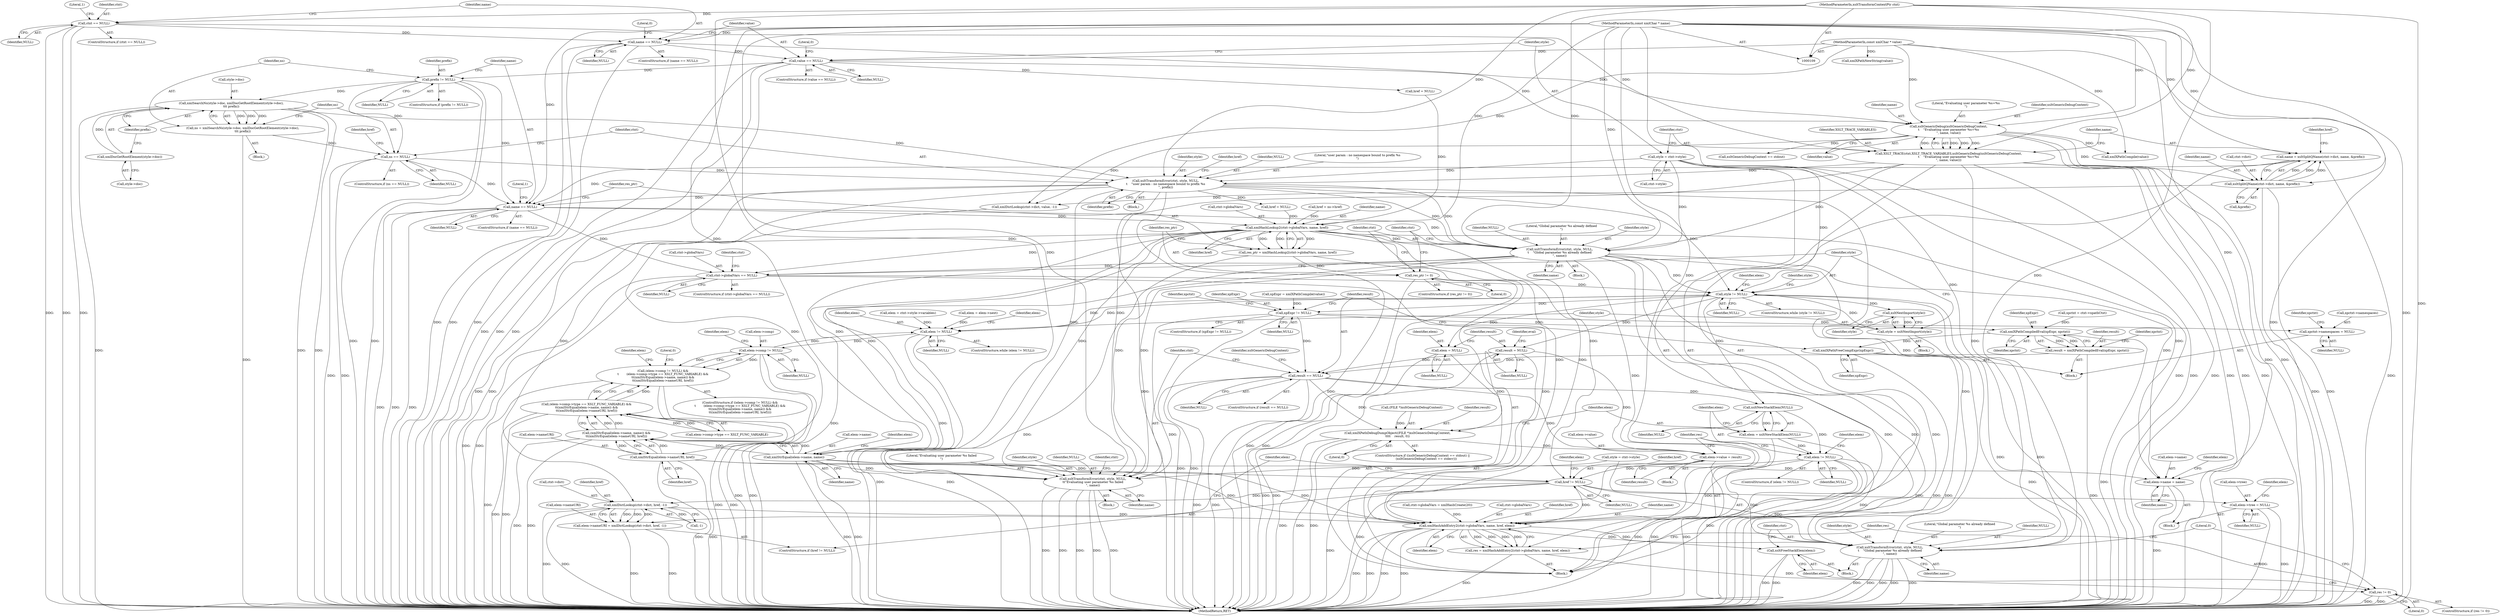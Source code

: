 digraph "0_Chrome_96dbafe288dbe2f0cc45fa3c39daf6d0c37acbab_45@pointer" {
"1000206" [label="(Call,name == NULL)"];
"1000155" [label="(Call,name = xsltSplitQName(ctxt->dict, name, &prefix))"];
"1000157" [label="(Call,xsltSplitQName(ctxt->dict, name, &prefix))"];
"1000150" [label="(Call,xsltGenericDebug(xsltGenericDebugContext,\n\t    \"Evaluating user parameter %s=%s\n\", name, value))"];
"1000131" [label="(Call,name == NULL)"];
"1000111" [label="(MethodParameterIn,const xmlChar * name)"];
"1000124" [label="(Call,ctxt == NULL)"];
"1000110" [label="(MethodParameterIn,xsltTransformContextPtr ctxt)"];
"1000137" [label="(Call,value == NULL)"];
"1000112" [label="(MethodParameterIn,const xmlChar * value)"];
"1000185" [label="(Call,ns == NULL)"];
"1000173" [label="(Call,ns = xmlSearchNs(style->doc, xmlDocGetRootElement(style->doc),\n\t\t\t prefix))"];
"1000175" [label="(Call,xmlSearchNs(style->doc, xmlDocGetRootElement(style->doc),\n\t\t\t prefix))"];
"1000179" [label="(Call,xmlDocGetRootElement(style->doc))"];
"1000168" [label="(Call,prefix != NULL)"];
"1000189" [label="(Call,xsltTransformError(ctxt, style, NULL,\n\t    \"user param : no namespace bound to prefix %s\n\", prefix))"];
"1000147" [label="(Call,XSLT_TRACE(ctxt,XSLT_TRACE_VARIABLES,xsltGenericDebug(xsltGenericDebugContext,\n\t    \"Evaluating user parameter %s=%s\n\", name, value)))"];
"1000142" [label="(Call,style = ctxt->style)"];
"1000214" [label="(Call,xmlHashLookup2(ctxt->globalVars, name, href))"];
"1000212" [label="(Call,res_ptr = xmlHashLookup2(ctxt->globalVars, name, href))"];
"1000221" [label="(Call,res_ptr != 0)"];
"1000225" [label="(Call,xsltTransformError(ctxt, style, NULL,\n\t    \"Global parameter %s already defined\n\", name))"];
"1000232" [label="(Call,ctxt->globalVars == NULL)"];
"1000244" [label="(Call,style != NULL)"];
"1000256" [label="(Call,elem != NULL)"];
"1000262" [label="(Call,elem->comp != NULL)"];
"1000261" [label="(Call,(elem->comp != NULL) &&\n\t        (elem->comp->type == XSLT_FUNC_VARIABLE) &&\n\t\t(xmlStrEqual(elem->name, name)) &&\n\t\t(xmlStrEqual(elem->nameURI, href)))"];
"1000296" [label="(Call,xsltNextImport(style))"];
"1000294" [label="(Call,style = xsltNextImport(style))"];
"1000303" [label="(Call,elem = NULL)"];
"1000306" [label="(Call,result = NULL)"];
"1000437" [label="(Call,result == NULL)"];
"1000441" [label="(Call,xsltTransformError(ctxt, style, NULL,\n\t\t\"Evaluating user parameter %s failed\n\", name))"];
"1000463" [label="(Call,xmlXPathDebugDumpObject((FILE *)xsltGenericDebugContext,\n\t\t\t\t    result, 0))"];
"1000532" [label="(Call,elem->value = result)"];
"1000471" [label="(Call,xsltNewStackElem(NULL))"];
"1000469" [label="(Call,elem = xsltNewStackElem(NULL))"];
"1000474" [label="(Call,elem != NULL)"];
"1000495" [label="(Call,href != NULL)"];
"1000502" [label="(Call,xmlDictLookup(ctxt->dict, href, -1))"];
"1000498" [label="(Call,elem->nameURI = xmlDictLookup(ctxt->dict, href, -1))"];
"1000539" [label="(Call,xmlHashAddEntry2(ctxt->globalVars, name, href, elem))"];
"1000537" [label="(Call,res = xmlHashAddEntry2(ctxt->globalVars, name, href, elem))"];
"1000547" [label="(Call,res != 0)"];
"1000551" [label="(Call,xsltFreeStackElem(elem))"];
"1000553" [label="(Call,xsltTransformError(ctxt, style, NULL,\n\t    \"Global parameter %s already defined\n\", name))"];
"1000509" [label="(Call,elem->tree = NULL)"];
"1000319" [label="(Call,xpExpr != NULL)"];
"1000389" [label="(Call,xpctxt->namespaces = NULL)"];
"1000401" [label="(Call,xmlXPathCompiledEval(xpExpr, xpctxt))"];
"1000399" [label="(Call,result = xmlXPathCompiledEval(xpExpr, xpctxt))"];
"1000434" [label="(Call,xmlXPathFreeCompExpr(xpExpr))"];
"1000276" [label="(Call,xmlStrEqual(elem->name, name))"];
"1000275" [label="(Call,(xmlStrEqual(elem->name, name)) &&\n\t\t(xmlStrEqual(elem->nameURI, href)))"];
"1000267" [label="(Call,(elem->comp->type == XSLT_FUNC_VARIABLE) &&\n\t\t(xmlStrEqual(elem->name, name)) &&\n\t\t(xmlStrEqual(elem->nameURI, href)))"];
"1000478" [label="(Call,elem->name = name)"];
"1000281" [label="(Call,xmlStrEqual(elem->nameURI, href))"];
"1000396" [label="(Identifier,xpctxt)"];
"1000281" [label="(Call,xmlStrEqual(elem->nameURI, href))"];
"1000175" [label="(Call,xmlSearchNs(style->doc, xmlDocGetRootElement(style->doc),\n\t\t\t prefix))"];
"1000244" [label="(Call,style != NULL)"];
"1000246" [label="(Identifier,NULL)"];
"1000195" [label="(Call,href = NULL)"];
"1000228" [label="(Identifier,NULL)"];
"1000180" [label="(Call,style->doc)"];
"1000249" [label="(Identifier,elem)"];
"1000296" [label="(Call,xsltNextImport(style))"];
"1000449" [label="(Identifier,ctxt)"];
"1000142" [label="(Call,style = ctxt->style)"];
"1000282" [label="(Call,elem->nameURI)"];
"1000468" [label="(Literal,0)"];
"1000314" [label="(Call,xpExpr = xmlXPathCompile(value))"];
"1000153" [label="(Identifier,name)"];
"1000330" [label="(Call,xpctxt = ctxt->xpathCtxt)"];
"1000549" [label="(Literal,0)"];
"1000123" [label="(ControlStructure,if (ctxt == NULL))"];
"1000155" [label="(Call,name = xsltSplitQName(ctxt->dict, name, &prefix))"];
"1000267" [label="(Call,(elem->comp->type == XSLT_FUNC_VARIABLE) &&\n\t\t(xmlStrEqual(elem->name, name)) &&\n\t\t(xmlStrEqual(elem->nameURI, href)))"];
"1000472" [label="(Identifier,NULL)"];
"1000266" [label="(Identifier,NULL)"];
"1000497" [label="(Identifier,NULL)"];
"1000258" [label="(Identifier,NULL)"];
"1000150" [label="(Call,xsltGenericDebug(xsltGenericDebugContext,\n\t    \"Evaluating user parameter %s=%s\n\", name, value))"];
"1000478" [label="(Call,elem->name = name)"];
"1000192" [label="(Identifier,NULL)"];
"1000257" [label="(Identifier,elem)"];
"1000239" [label="(Identifier,ctxt)"];
"1000111" [label="(MethodParameterIn,const xmlChar * name)"];
"1000169" [label="(Identifier,prefix)"];
"1000471" [label="(Call,xsltNewStackElem(NULL))"];
"1000331" [label="(Identifier,xpctxt)"];
"1000439" [label="(Identifier,NULL)"];
"1000112" [label="(MethodParameterIn,const xmlChar * value)"];
"1000458" [label="(Identifier,xsltGenericDebugContext)"];
"1000280" [label="(Identifier,name)"];
"1000513" [label="(Identifier,NULL)"];
"1000546" [label="(ControlStructure,if (res != 0))"];
"1000297" [label="(Identifier,style)"];
"1000276" [label="(Call,xmlStrEqual(elem->name, name))"];
"1000193" [label="(Literal,\"user param : no namespace bound to prefix %s\n\")"];
"1000189" [label="(Call,xsltTransformError(ctxt, style, NULL,\n\t    \"user param : no namespace bound to prefix %s\n\", prefix))"];
"1000560" [label="(Literal,0)"];
"1000212" [label="(Call,res_ptr = xmlHashLookup2(ctxt->globalVars, name, href))"];
"1000318" [label="(ControlStructure,if (xpExpr != NULL))"];
"1000236" [label="(Identifier,NULL)"];
"1000393" [label="(Identifier,NULL)"];
"1000544" [label="(Identifier,href)"];
"1000114" [label="(Block,)"];
"1000551" [label="(Call,xsltFreeStackElem(elem))"];
"1000543" [label="(Identifier,name)"];
"1000277" [label="(Call,elem->name)"];
"1000455" [label="(ControlStructure,if ((xsltGenericDebugContext == stdout) ||\n        (xsltGenericDebugContext == stderr)))"];
"1000477" [label="(Block,)"];
"1000213" [label="(Identifier,res_ptr)"];
"1000194" [label="(Identifier,prefix)"];
"1000502" [label="(Call,xmlDictLookup(ctxt->dict, href, -1))"];
"1000400" [label="(Identifier,result)"];
"1000226" [label="(Identifier,ctxt)"];
"1000320" [label="(Identifier,xpExpr)"];
"1000141" [label="(Literal,0)"];
"1000555" [label="(Identifier,style)"];
"1000162" [label="(Call,&prefix)"];
"1000445" [label="(Literal,\"Evaluating user parameter %s failed\n\")"];
"1000510" [label="(Call,elem->tree)"];
"1000183" [label="(Identifier,prefix)"];
"1000516" [label="(Identifier,elem)"];
"1000156" [label="(Identifier,name)"];
"1000261" [label="(Call,(elem->comp != NULL) &&\n\t        (elem->comp->type == XSLT_FUNC_VARIABLE) &&\n\t\t(xmlStrEqual(elem->name, name)) &&\n\t\t(xmlStrEqual(elem->nameURI, href)))"];
"1000135" [label="(Literal,0)"];
"1000129" [label="(Literal,1)"];
"1000176" [label="(Call,style->doc)"];
"1000538" [label="(Identifier,res)"];
"1000558" [label="(Identifier,name)"];
"1000500" [label="(Identifier,elem)"];
"1000233" [label="(Call,ctxt->globalVars)"];
"1000219" [label="(Identifier,href)"];
"1000147" [label="(Call,XSLT_TRACE(ctxt,XSLT_TRACE_VARIABLES,xsltGenericDebug(xsltGenericDebugContext,\n\t    \"Evaluating user parameter %s=%s\n\", name, value)))"];
"1000232" [label="(Call,ctxt->globalVars == NULL)"];
"1000469" [label="(Call,elem = xsltNewStackElem(NULL))"];
"1000275" [label="(Call,(xmlStrEqual(elem->name, name)) &&\n\t\t(xmlStrEqual(elem->nameURI, href)))"];
"1000185" [label="(Call,ns == NULL)"];
"1000222" [label="(Identifier,res_ptr)"];
"1000260" [label="(ControlStructure,if ((elem->comp != NULL) &&\n\t        (elem->comp->type == XSLT_FUNC_VARIABLE) &&\n\t\t(xmlStrEqual(elem->name, name)) &&\n\t\t(xmlStrEqual(elem->nameURI, href))))"];
"1000229" [label="(Literal,\"Global parameter %s already defined\n\")"];
"1000475" [label="(Identifier,elem)"];
"1000442" [label="(Identifier,ctxt)"];
"1000557" [label="(Literal,\"Global parameter %s already defined\n\")"];
"1000298" [label="(Call,style = ctxt->style)"];
"1000220" [label="(ControlStructure,if (res_ptr != 0))"];
"1000532" [label="(Call,elem->value = result)"];
"1000305" [label="(Identifier,NULL)"];
"1000470" [label="(Identifier,elem)"];
"1000152" [label="(Literal,\"Evaluating user parameter %s=%s\n\")"];
"1000473" [label="(ControlStructure,if (elem != NULL))"];
"1000207" [label="(Identifier,name)"];
"1000126" [label="(Identifier,NULL)"];
"1000303" [label="(Call,elem = NULL)"];
"1000263" [label="(Call,elem->comp)"];
"1000132" [label="(Identifier,name)"];
"1000158" [label="(Call,ctxt->dict)"];
"1000463" [label="(Call,xmlXPathDebugDumpObject((FILE *)xsltGenericDebugContext,\n\t\t\t\t    result, 0))"];
"1000214" [label="(Call,xmlHashLookup2(ctxt->globalVars, name, href))"];
"1000137" [label="(Call,value == NULL)"];
"1000285" [label="(Identifier,href)"];
"1000234" [label="(Identifier,ctxt)"];
"1000295" [label="(Identifier,style)"];
"1000191" [label="(Identifier,style)"];
"1000474" [label="(Call,elem != NULL)"];
"1000171" [label="(Block,)"];
"1000256" [label="(Call,elem != NULL)"];
"1000188" [label="(Block,)"];
"1000255" [label="(ControlStructure,while (elem != NULL))"];
"1000536" [label="(Identifier,result)"];
"1000143" [label="(Identifier,style)"];
"1000507" [label="(Call,-1)"];
"1000499" [label="(Call,elem->nameURI)"];
"1000503" [label="(Call,ctxt->dict)"];
"1000550" [label="(Block,)"];
"1000262" [label="(Call,elem->comp != NULL)"];
"1000438" [label="(Identifier,result)"];
"1000154" [label="(Identifier,value)"];
"1000457" [label="(Call,xsltGenericDebugContext == stdout)"];
"1000138" [label="(Identifier,value)"];
"1000237" [label="(Call,ctxt->globalVars = xmlHashCreate(20))"];
"1000554" [label="(Identifier,ctxt)"];
"1000283" [label="(Identifier,elem)"];
"1000268" [label="(Call,elem->comp->type == XSLT_FUNC_VARIABLE)"];
"1000553" [label="(Call,xsltTransformError(ctxt, style, NULL,\n\t    \"Global parameter %s already defined\n\", name))"];
"1000110" [label="(MethodParameterIn,xsltTransformContextPtr ctxt)"];
"1000443" [label="(Identifier,style)"];
"1000537" [label="(Call,res = xmlHashAddEntry2(ctxt->globalVars, name, href, elem))"];
"1000539" [label="(Call,xmlHashAddEntry2(ctxt->globalVars, name, href, elem))"];
"1000545" [label="(Identifier,elem)"];
"1000173" [label="(Call,ns = xmlSearchNs(style->doc, xmlDocGetRootElement(style->doc),\n\t\t\t prefix))"];
"1000170" [label="(Identifier,NULL)"];
"1000552" [label="(Identifier,elem)"];
"1000223" [label="(Literal,0)"];
"1000308" [label="(Identifier,NULL)"];
"1000151" [label="(Identifier,xsltGenericDebugContext)"];
"1000464" [label="(Call,(FILE *)xsltGenericDebugContext)"];
"1000206" [label="(Call,name == NULL)"];
"1000164" [label="(Call,href = NULL)"];
"1000311" [label="(Identifier,eval)"];
"1000496" [label="(Identifier,href)"];
"1000165" [label="(Identifier,href)"];
"1000511" [label="(Identifier,elem)"];
"1000495" [label="(Call,href != NULL)"];
"1000494" [label="(ControlStructure,if (href != NULL))"];
"1000498" [label="(Call,elem->nameURI = xmlDictLookup(ctxt->dict, href, -1))"];
"1000211" [label="(Literal,1)"];
"1000149" [label="(Identifier,XSLT_TRACE_VARIABLES)"];
"1000187" [label="(Identifier,NULL)"];
"1000547" [label="(Call,res != 0)"];
"1000479" [label="(Call,elem->name)"];
"1000196" [label="(Identifier,href)"];
"1000225" [label="(Call,xsltTransformError(ctxt, style, NULL,\n\t    \"Global parameter %s already defined\n\", name))"];
"1000304" [label="(Identifier,elem)"];
"1000231" [label="(ControlStructure,if (ctxt->globalVars == NULL))"];
"1000437" [label="(Call,result == NULL)"];
"1000167" [label="(ControlStructure,if (prefix != NULL))"];
"1000248" [label="(Call,elem = ctxt->style->variables)"];
"1000509" [label="(Call,elem->tree = NULL)"];
"1000307" [label="(Identifier,result)"];
"1000148" [label="(Identifier,ctxt)"];
"1000390" [label="(Call,xpctxt->namespaces)"];
"1000289" [label="(Call,elem = elem->next)"];
"1000487" [label="(Call,xmlDictLookup(ctxt->dict, value, -1))"];
"1000548" [label="(Identifier,res)"];
"1000403" [label="(Identifier,xpctxt)"];
"1000506" [label="(Identifier,href)"];
"1000243" [label="(ControlStructure,while (style != NULL))"];
"1000476" [label="(Identifier,NULL)"];
"1000299" [label="(Identifier,style)"];
"1000190" [label="(Identifier,ctxt)"];
"1000533" [label="(Call,elem->value)"];
"1000124" [label="(Call,ctxt == NULL)"];
"1000399" [label="(Call,result = xmlXPathCompiledEval(xpExpr, xpctxt))"];
"1000446" [label="(Identifier,name)"];
"1000480" [label="(Identifier,elem)"];
"1000144" [label="(Call,ctxt->style)"];
"1000531" [label="(Block,)"];
"1000556" [label="(Identifier,NULL)"];
"1000157" [label="(Call,xsltSplitQName(ctxt->dict, name, &prefix))"];
"1000321" [label="(Identifier,NULL)"];
"1000294" [label="(Call,style = xsltNextImport(style))"];
"1000200" [label="(Call,href = ns->href)"];
"1000168" [label="(Call,prefix != NULL)"];
"1000316" [label="(Call,xmlXPathCompile(value))"];
"1000528" [label="(Call,xmlXPathNewString(value))"];
"1000227" [label="(Identifier,style)"];
"1000436" [label="(ControlStructure,if (result == NULL))"];
"1000186" [label="(Identifier,ns)"];
"1000136" [label="(ControlStructure,if (value == NULL))"];
"1000319" [label="(Call,xpExpr != NULL)"];
"1000161" [label="(Identifier,name)"];
"1000440" [label="(Block,)"];
"1000467" [label="(Identifier,result)"];
"1000174" [label="(Identifier,ns)"];
"1000406" [label="(Identifier,xpctxt)"];
"1000131" [label="(Call,name == NULL)"];
"1000290" [label="(Identifier,elem)"];
"1000133" [label="(Identifier,NULL)"];
"1000221" [label="(Call,res_ptr != 0)"];
"1000230" [label="(Identifier,name)"];
"1000401" [label="(Call,xmlXPathCompiledEval(xpExpr, xpctxt))"];
"1000485" [label="(Identifier,elem)"];
"1000184" [label="(ControlStructure,if (ns == NULL))"];
"1000271" [label="(Identifier,elem)"];
"1000201" [label="(Identifier,href)"];
"1000125" [label="(Identifier,ctxt)"];
"1000561" [label="(MethodReturn,RET)"];
"1000306" [label="(Call,result = NULL)"];
"1000139" [label="(Identifier,NULL)"];
"1000540" [label="(Call,ctxt->globalVars)"];
"1000247" [label="(Block,)"];
"1000224" [label="(Block,)"];
"1000288" [label="(Literal,0)"];
"1000322" [label="(Block,)"];
"1000264" [label="(Identifier,elem)"];
"1000444" [label="(Identifier,NULL)"];
"1000482" [label="(Identifier,name)"];
"1000130" [label="(ControlStructure,if (name == NULL))"];
"1000389" [label="(Call,xpctxt->namespaces = NULL)"];
"1000245" [label="(Identifier,style)"];
"1000434" [label="(Call,xmlXPathFreeCompExpr(xpExpr))"];
"1000208" [label="(Identifier,NULL)"];
"1000218" [label="(Identifier,name)"];
"1000402" [label="(Identifier,xpExpr)"];
"1000435" [label="(Identifier,xpExpr)"];
"1000179" [label="(Call,xmlDocGetRootElement(style->doc))"];
"1000205" [label="(ControlStructure,if (name == NULL))"];
"1000441" [label="(Call,xsltTransformError(ctxt, style, NULL,\n\t\t\"Evaluating user parameter %s failed\n\", name))"];
"1000215" [label="(Call,ctxt->globalVars)"];
"1000206" -> "1000205"  [label="AST: "];
"1000206" -> "1000208"  [label="CFG: "];
"1000207" -> "1000206"  [label="AST: "];
"1000208" -> "1000206"  [label="AST: "];
"1000211" -> "1000206"  [label="CFG: "];
"1000213" -> "1000206"  [label="CFG: "];
"1000206" -> "1000561"  [label="DDG: "];
"1000206" -> "1000561"  [label="DDG: "];
"1000206" -> "1000561"  [label="DDG: "];
"1000155" -> "1000206"  [label="DDG: "];
"1000111" -> "1000206"  [label="DDG: "];
"1000185" -> "1000206"  [label="DDG: "];
"1000168" -> "1000206"  [label="DDG: "];
"1000189" -> "1000206"  [label="DDG: "];
"1000206" -> "1000214"  [label="DDG: "];
"1000206" -> "1000225"  [label="DDG: "];
"1000206" -> "1000232"  [label="DDG: "];
"1000155" -> "1000114"  [label="AST: "];
"1000155" -> "1000157"  [label="CFG: "];
"1000156" -> "1000155"  [label="AST: "];
"1000157" -> "1000155"  [label="AST: "];
"1000165" -> "1000155"  [label="CFG: "];
"1000155" -> "1000561"  [label="DDG: "];
"1000157" -> "1000155"  [label="DDG: "];
"1000157" -> "1000155"  [label="DDG: "];
"1000157" -> "1000155"  [label="DDG: "];
"1000111" -> "1000155"  [label="DDG: "];
"1000157" -> "1000162"  [label="CFG: "];
"1000158" -> "1000157"  [label="AST: "];
"1000161" -> "1000157"  [label="AST: "];
"1000162" -> "1000157"  [label="AST: "];
"1000157" -> "1000561"  [label="DDG: "];
"1000157" -> "1000561"  [label="DDG: "];
"1000150" -> "1000157"  [label="DDG: "];
"1000111" -> "1000157"  [label="DDG: "];
"1000157" -> "1000487"  [label="DDG: "];
"1000150" -> "1000147"  [label="AST: "];
"1000150" -> "1000154"  [label="CFG: "];
"1000151" -> "1000150"  [label="AST: "];
"1000152" -> "1000150"  [label="AST: "];
"1000153" -> "1000150"  [label="AST: "];
"1000154" -> "1000150"  [label="AST: "];
"1000147" -> "1000150"  [label="CFG: "];
"1000150" -> "1000561"  [label="DDG: "];
"1000150" -> "1000561"  [label="DDG: "];
"1000150" -> "1000147"  [label="DDG: "];
"1000150" -> "1000147"  [label="DDG: "];
"1000150" -> "1000147"  [label="DDG: "];
"1000150" -> "1000147"  [label="DDG: "];
"1000131" -> "1000150"  [label="DDG: "];
"1000111" -> "1000150"  [label="DDG: "];
"1000137" -> "1000150"  [label="DDG: "];
"1000112" -> "1000150"  [label="DDG: "];
"1000150" -> "1000316"  [label="DDG: "];
"1000150" -> "1000457"  [label="DDG: "];
"1000150" -> "1000487"  [label="DDG: "];
"1000131" -> "1000130"  [label="AST: "];
"1000131" -> "1000133"  [label="CFG: "];
"1000132" -> "1000131"  [label="AST: "];
"1000133" -> "1000131"  [label="AST: "];
"1000135" -> "1000131"  [label="CFG: "];
"1000138" -> "1000131"  [label="CFG: "];
"1000131" -> "1000561"  [label="DDG: "];
"1000131" -> "1000561"  [label="DDG: "];
"1000131" -> "1000561"  [label="DDG: "];
"1000111" -> "1000131"  [label="DDG: "];
"1000124" -> "1000131"  [label="DDG: "];
"1000131" -> "1000137"  [label="DDG: "];
"1000111" -> "1000109"  [label="AST: "];
"1000111" -> "1000561"  [label="DDG: "];
"1000111" -> "1000214"  [label="DDG: "];
"1000111" -> "1000225"  [label="DDG: "];
"1000111" -> "1000276"  [label="DDG: "];
"1000111" -> "1000441"  [label="DDG: "];
"1000111" -> "1000478"  [label="DDG: "];
"1000111" -> "1000539"  [label="DDG: "];
"1000111" -> "1000553"  [label="DDG: "];
"1000124" -> "1000123"  [label="AST: "];
"1000124" -> "1000126"  [label="CFG: "];
"1000125" -> "1000124"  [label="AST: "];
"1000126" -> "1000124"  [label="AST: "];
"1000129" -> "1000124"  [label="CFG: "];
"1000132" -> "1000124"  [label="CFG: "];
"1000124" -> "1000561"  [label="DDG: "];
"1000124" -> "1000561"  [label="DDG: "];
"1000124" -> "1000561"  [label="DDG: "];
"1000110" -> "1000124"  [label="DDG: "];
"1000124" -> "1000147"  [label="DDG: "];
"1000110" -> "1000109"  [label="AST: "];
"1000110" -> "1000561"  [label="DDG: "];
"1000110" -> "1000147"  [label="DDG: "];
"1000110" -> "1000189"  [label="DDG: "];
"1000110" -> "1000225"  [label="DDG: "];
"1000110" -> "1000441"  [label="DDG: "];
"1000110" -> "1000553"  [label="DDG: "];
"1000137" -> "1000136"  [label="AST: "];
"1000137" -> "1000139"  [label="CFG: "];
"1000138" -> "1000137"  [label="AST: "];
"1000139" -> "1000137"  [label="AST: "];
"1000141" -> "1000137"  [label="CFG: "];
"1000143" -> "1000137"  [label="CFG: "];
"1000137" -> "1000561"  [label="DDG: "];
"1000137" -> "1000561"  [label="DDG: "];
"1000137" -> "1000561"  [label="DDG: "];
"1000112" -> "1000137"  [label="DDG: "];
"1000137" -> "1000164"  [label="DDG: "];
"1000137" -> "1000168"  [label="DDG: "];
"1000112" -> "1000109"  [label="AST: "];
"1000112" -> "1000561"  [label="DDG: "];
"1000112" -> "1000316"  [label="DDG: "];
"1000112" -> "1000487"  [label="DDG: "];
"1000112" -> "1000528"  [label="DDG: "];
"1000185" -> "1000184"  [label="AST: "];
"1000185" -> "1000187"  [label="CFG: "];
"1000186" -> "1000185"  [label="AST: "];
"1000187" -> "1000185"  [label="AST: "];
"1000190" -> "1000185"  [label="CFG: "];
"1000201" -> "1000185"  [label="CFG: "];
"1000185" -> "1000561"  [label="DDG: "];
"1000185" -> "1000561"  [label="DDG: "];
"1000173" -> "1000185"  [label="DDG: "];
"1000168" -> "1000185"  [label="DDG: "];
"1000185" -> "1000189"  [label="DDG: "];
"1000173" -> "1000171"  [label="AST: "];
"1000173" -> "1000175"  [label="CFG: "];
"1000174" -> "1000173"  [label="AST: "];
"1000175" -> "1000173"  [label="AST: "];
"1000186" -> "1000173"  [label="CFG: "];
"1000173" -> "1000561"  [label="DDG: "];
"1000175" -> "1000173"  [label="DDG: "];
"1000175" -> "1000173"  [label="DDG: "];
"1000175" -> "1000173"  [label="DDG: "];
"1000175" -> "1000183"  [label="CFG: "];
"1000176" -> "1000175"  [label="AST: "];
"1000179" -> "1000175"  [label="AST: "];
"1000183" -> "1000175"  [label="AST: "];
"1000175" -> "1000561"  [label="DDG: "];
"1000175" -> "1000561"  [label="DDG: "];
"1000175" -> "1000561"  [label="DDG: "];
"1000179" -> "1000175"  [label="DDG: "];
"1000168" -> "1000175"  [label="DDG: "];
"1000175" -> "1000189"  [label="DDG: "];
"1000179" -> "1000180"  [label="CFG: "];
"1000180" -> "1000179"  [label="AST: "];
"1000183" -> "1000179"  [label="CFG: "];
"1000168" -> "1000167"  [label="AST: "];
"1000168" -> "1000170"  [label="CFG: "];
"1000169" -> "1000168"  [label="AST: "];
"1000170" -> "1000168"  [label="AST: "];
"1000174" -> "1000168"  [label="CFG: "];
"1000207" -> "1000168"  [label="CFG: "];
"1000168" -> "1000561"  [label="DDG: "];
"1000168" -> "1000561"  [label="DDG: "];
"1000189" -> "1000188"  [label="AST: "];
"1000189" -> "1000194"  [label="CFG: "];
"1000190" -> "1000189"  [label="AST: "];
"1000191" -> "1000189"  [label="AST: "];
"1000192" -> "1000189"  [label="AST: "];
"1000193" -> "1000189"  [label="AST: "];
"1000194" -> "1000189"  [label="AST: "];
"1000196" -> "1000189"  [label="CFG: "];
"1000189" -> "1000561"  [label="DDG: "];
"1000189" -> "1000561"  [label="DDG: "];
"1000189" -> "1000561"  [label="DDG: "];
"1000189" -> "1000561"  [label="DDG: "];
"1000147" -> "1000189"  [label="DDG: "];
"1000142" -> "1000189"  [label="DDG: "];
"1000189" -> "1000195"  [label="DDG: "];
"1000189" -> "1000225"  [label="DDG: "];
"1000189" -> "1000225"  [label="DDG: "];
"1000189" -> "1000244"  [label="DDG: "];
"1000189" -> "1000441"  [label="DDG: "];
"1000189" -> "1000553"  [label="DDG: "];
"1000147" -> "1000114"  [label="AST: "];
"1000148" -> "1000147"  [label="AST: "];
"1000149" -> "1000147"  [label="AST: "];
"1000156" -> "1000147"  [label="CFG: "];
"1000147" -> "1000561"  [label="DDG: "];
"1000147" -> "1000561"  [label="DDG: "];
"1000147" -> "1000561"  [label="DDG: "];
"1000147" -> "1000561"  [label="DDG: "];
"1000147" -> "1000225"  [label="DDG: "];
"1000147" -> "1000441"  [label="DDG: "];
"1000147" -> "1000553"  [label="DDG: "];
"1000142" -> "1000114"  [label="AST: "];
"1000142" -> "1000144"  [label="CFG: "];
"1000143" -> "1000142"  [label="AST: "];
"1000144" -> "1000142"  [label="AST: "];
"1000148" -> "1000142"  [label="CFG: "];
"1000142" -> "1000561"  [label="DDG: "];
"1000142" -> "1000561"  [label="DDG: "];
"1000142" -> "1000225"  [label="DDG: "];
"1000142" -> "1000244"  [label="DDG: "];
"1000214" -> "1000212"  [label="AST: "];
"1000214" -> "1000219"  [label="CFG: "];
"1000215" -> "1000214"  [label="AST: "];
"1000218" -> "1000214"  [label="AST: "];
"1000219" -> "1000214"  [label="AST: "];
"1000212" -> "1000214"  [label="CFG: "];
"1000214" -> "1000561"  [label="DDG: "];
"1000214" -> "1000561"  [label="DDG: "];
"1000214" -> "1000212"  [label="DDG: "];
"1000214" -> "1000212"  [label="DDG: "];
"1000214" -> "1000212"  [label="DDG: "];
"1000200" -> "1000214"  [label="DDG: "];
"1000195" -> "1000214"  [label="DDG: "];
"1000164" -> "1000214"  [label="DDG: "];
"1000214" -> "1000225"  [label="DDG: "];
"1000214" -> "1000232"  [label="DDG: "];
"1000214" -> "1000276"  [label="DDG: "];
"1000214" -> "1000281"  [label="DDG: "];
"1000214" -> "1000441"  [label="DDG: "];
"1000214" -> "1000478"  [label="DDG: "];
"1000214" -> "1000495"  [label="DDG: "];
"1000214" -> "1000539"  [label="DDG: "];
"1000214" -> "1000539"  [label="DDG: "];
"1000212" -> "1000114"  [label="AST: "];
"1000213" -> "1000212"  [label="AST: "];
"1000222" -> "1000212"  [label="CFG: "];
"1000212" -> "1000561"  [label="DDG: "];
"1000212" -> "1000221"  [label="DDG: "];
"1000221" -> "1000220"  [label="AST: "];
"1000221" -> "1000223"  [label="CFG: "];
"1000222" -> "1000221"  [label="AST: "];
"1000223" -> "1000221"  [label="AST: "];
"1000226" -> "1000221"  [label="CFG: "];
"1000234" -> "1000221"  [label="CFG: "];
"1000221" -> "1000561"  [label="DDG: "];
"1000221" -> "1000561"  [label="DDG: "];
"1000225" -> "1000224"  [label="AST: "];
"1000225" -> "1000230"  [label="CFG: "];
"1000226" -> "1000225"  [label="AST: "];
"1000227" -> "1000225"  [label="AST: "];
"1000228" -> "1000225"  [label="AST: "];
"1000229" -> "1000225"  [label="AST: "];
"1000230" -> "1000225"  [label="AST: "];
"1000234" -> "1000225"  [label="CFG: "];
"1000225" -> "1000561"  [label="DDG: "];
"1000225" -> "1000561"  [label="DDG: "];
"1000225" -> "1000561"  [label="DDG: "];
"1000225" -> "1000232"  [label="DDG: "];
"1000225" -> "1000244"  [label="DDG: "];
"1000225" -> "1000276"  [label="DDG: "];
"1000225" -> "1000441"  [label="DDG: "];
"1000225" -> "1000441"  [label="DDG: "];
"1000225" -> "1000478"  [label="DDG: "];
"1000225" -> "1000539"  [label="DDG: "];
"1000225" -> "1000553"  [label="DDG: "];
"1000232" -> "1000231"  [label="AST: "];
"1000232" -> "1000236"  [label="CFG: "];
"1000233" -> "1000232"  [label="AST: "];
"1000236" -> "1000232"  [label="AST: "];
"1000239" -> "1000232"  [label="CFG: "];
"1000245" -> "1000232"  [label="CFG: "];
"1000232" -> "1000561"  [label="DDG: "];
"1000232" -> "1000561"  [label="DDG: "];
"1000232" -> "1000244"  [label="DDG: "];
"1000232" -> "1000539"  [label="DDG: "];
"1000244" -> "1000243"  [label="AST: "];
"1000244" -> "1000246"  [label="CFG: "];
"1000245" -> "1000244"  [label="AST: "];
"1000246" -> "1000244"  [label="AST: "];
"1000249" -> "1000244"  [label="CFG: "];
"1000299" -> "1000244"  [label="CFG: "];
"1000244" -> "1000561"  [label="DDG: "];
"1000244" -> "1000561"  [label="DDG: "];
"1000294" -> "1000244"  [label="DDG: "];
"1000256" -> "1000244"  [label="DDG: "];
"1000244" -> "1000256"  [label="DDG: "];
"1000244" -> "1000296"  [label="DDG: "];
"1000244" -> "1000303"  [label="DDG: "];
"1000244" -> "1000306"  [label="DDG: "];
"1000244" -> "1000319"  [label="DDG: "];
"1000244" -> "1000471"  [label="DDG: "];
"1000256" -> "1000255"  [label="AST: "];
"1000256" -> "1000258"  [label="CFG: "];
"1000257" -> "1000256"  [label="AST: "];
"1000258" -> "1000256"  [label="AST: "];
"1000264" -> "1000256"  [label="CFG: "];
"1000295" -> "1000256"  [label="CFG: "];
"1000256" -> "1000561"  [label="DDG: "];
"1000256" -> "1000561"  [label="DDG: "];
"1000289" -> "1000256"  [label="DDG: "];
"1000248" -> "1000256"  [label="DDG: "];
"1000262" -> "1000256"  [label="DDG: "];
"1000256" -> "1000262"  [label="DDG: "];
"1000262" -> "1000261"  [label="AST: "];
"1000262" -> "1000266"  [label="CFG: "];
"1000263" -> "1000262"  [label="AST: "];
"1000266" -> "1000262"  [label="AST: "];
"1000271" -> "1000262"  [label="CFG: "];
"1000261" -> "1000262"  [label="CFG: "];
"1000262" -> "1000561"  [label="DDG: "];
"1000262" -> "1000561"  [label="DDG: "];
"1000262" -> "1000261"  [label="DDG: "];
"1000262" -> "1000261"  [label="DDG: "];
"1000261" -> "1000260"  [label="AST: "];
"1000261" -> "1000267"  [label="CFG: "];
"1000267" -> "1000261"  [label="AST: "];
"1000288" -> "1000261"  [label="CFG: "];
"1000290" -> "1000261"  [label="CFG: "];
"1000261" -> "1000561"  [label="DDG: "];
"1000261" -> "1000561"  [label="DDG: "];
"1000261" -> "1000561"  [label="DDG: "];
"1000267" -> "1000261"  [label="DDG: "];
"1000267" -> "1000261"  [label="DDG: "];
"1000296" -> "1000294"  [label="AST: "];
"1000296" -> "1000297"  [label="CFG: "];
"1000297" -> "1000296"  [label="AST: "];
"1000294" -> "1000296"  [label="CFG: "];
"1000296" -> "1000294"  [label="DDG: "];
"1000294" -> "1000247"  [label="AST: "];
"1000295" -> "1000294"  [label="AST: "];
"1000245" -> "1000294"  [label="CFG: "];
"1000294" -> "1000561"  [label="DDG: "];
"1000303" -> "1000114"  [label="AST: "];
"1000303" -> "1000305"  [label="CFG: "];
"1000304" -> "1000303"  [label="AST: "];
"1000305" -> "1000303"  [label="AST: "];
"1000307" -> "1000303"  [label="CFG: "];
"1000303" -> "1000561"  [label="DDG: "];
"1000306" -> "1000114"  [label="AST: "];
"1000306" -> "1000308"  [label="CFG: "];
"1000307" -> "1000306"  [label="AST: "];
"1000308" -> "1000306"  [label="AST: "];
"1000311" -> "1000306"  [label="CFG: "];
"1000306" -> "1000561"  [label="DDG: "];
"1000306" -> "1000437"  [label="DDG: "];
"1000306" -> "1000463"  [label="DDG: "];
"1000306" -> "1000532"  [label="DDG: "];
"1000437" -> "1000436"  [label="AST: "];
"1000437" -> "1000439"  [label="CFG: "];
"1000438" -> "1000437"  [label="AST: "];
"1000439" -> "1000437"  [label="AST: "];
"1000442" -> "1000437"  [label="CFG: "];
"1000458" -> "1000437"  [label="CFG: "];
"1000437" -> "1000561"  [label="DDG: "];
"1000437" -> "1000561"  [label="DDG: "];
"1000399" -> "1000437"  [label="DDG: "];
"1000319" -> "1000437"  [label="DDG: "];
"1000437" -> "1000441"  [label="DDG: "];
"1000437" -> "1000463"  [label="DDG: "];
"1000437" -> "1000471"  [label="DDG: "];
"1000437" -> "1000532"  [label="DDG: "];
"1000441" -> "1000440"  [label="AST: "];
"1000441" -> "1000446"  [label="CFG: "];
"1000442" -> "1000441"  [label="AST: "];
"1000443" -> "1000441"  [label="AST: "];
"1000444" -> "1000441"  [label="AST: "];
"1000445" -> "1000441"  [label="AST: "];
"1000446" -> "1000441"  [label="AST: "];
"1000449" -> "1000441"  [label="CFG: "];
"1000441" -> "1000561"  [label="DDG: "];
"1000441" -> "1000561"  [label="DDG: "];
"1000441" -> "1000561"  [label="DDG: "];
"1000441" -> "1000561"  [label="DDG: "];
"1000441" -> "1000561"  [label="DDG: "];
"1000298" -> "1000441"  [label="DDG: "];
"1000276" -> "1000441"  [label="DDG: "];
"1000463" -> "1000455"  [label="AST: "];
"1000463" -> "1000468"  [label="CFG: "];
"1000464" -> "1000463"  [label="AST: "];
"1000467" -> "1000463"  [label="AST: "];
"1000468" -> "1000463"  [label="AST: "];
"1000470" -> "1000463"  [label="CFG: "];
"1000463" -> "1000561"  [label="DDG: "];
"1000463" -> "1000561"  [label="DDG: "];
"1000463" -> "1000561"  [label="DDG: "];
"1000464" -> "1000463"  [label="DDG: "];
"1000463" -> "1000532"  [label="DDG: "];
"1000532" -> "1000531"  [label="AST: "];
"1000532" -> "1000536"  [label="CFG: "];
"1000533" -> "1000532"  [label="AST: "];
"1000536" -> "1000532"  [label="AST: "];
"1000538" -> "1000532"  [label="CFG: "];
"1000532" -> "1000561"  [label="DDG: "];
"1000532" -> "1000561"  [label="DDG: "];
"1000471" -> "1000469"  [label="AST: "];
"1000471" -> "1000472"  [label="CFG: "];
"1000472" -> "1000471"  [label="AST: "];
"1000469" -> "1000471"  [label="CFG: "];
"1000471" -> "1000469"  [label="DDG: "];
"1000471" -> "1000474"  [label="DDG: "];
"1000469" -> "1000114"  [label="AST: "];
"1000470" -> "1000469"  [label="AST: "];
"1000475" -> "1000469"  [label="CFG: "];
"1000469" -> "1000561"  [label="DDG: "];
"1000469" -> "1000474"  [label="DDG: "];
"1000474" -> "1000473"  [label="AST: "];
"1000474" -> "1000476"  [label="CFG: "];
"1000475" -> "1000474"  [label="AST: "];
"1000476" -> "1000474"  [label="AST: "];
"1000480" -> "1000474"  [label="CFG: "];
"1000538" -> "1000474"  [label="CFG: "];
"1000474" -> "1000561"  [label="DDG: "];
"1000474" -> "1000561"  [label="DDG: "];
"1000474" -> "1000495"  [label="DDG: "];
"1000474" -> "1000539"  [label="DDG: "];
"1000474" -> "1000553"  [label="DDG: "];
"1000495" -> "1000494"  [label="AST: "];
"1000495" -> "1000497"  [label="CFG: "];
"1000496" -> "1000495"  [label="AST: "];
"1000497" -> "1000495"  [label="AST: "];
"1000500" -> "1000495"  [label="CFG: "];
"1000511" -> "1000495"  [label="CFG: "];
"1000495" -> "1000561"  [label="DDG: "];
"1000281" -> "1000495"  [label="DDG: "];
"1000495" -> "1000502"  [label="DDG: "];
"1000495" -> "1000509"  [label="DDG: "];
"1000495" -> "1000539"  [label="DDG: "];
"1000495" -> "1000553"  [label="DDG: "];
"1000502" -> "1000498"  [label="AST: "];
"1000502" -> "1000507"  [label="CFG: "];
"1000503" -> "1000502"  [label="AST: "];
"1000506" -> "1000502"  [label="AST: "];
"1000507" -> "1000502"  [label="AST: "];
"1000498" -> "1000502"  [label="CFG: "];
"1000502" -> "1000561"  [label="DDG: "];
"1000502" -> "1000561"  [label="DDG: "];
"1000502" -> "1000498"  [label="DDG: "];
"1000502" -> "1000498"  [label="DDG: "];
"1000502" -> "1000498"  [label="DDG: "];
"1000487" -> "1000502"  [label="DDG: "];
"1000507" -> "1000502"  [label="DDG: "];
"1000502" -> "1000539"  [label="DDG: "];
"1000498" -> "1000494"  [label="AST: "];
"1000499" -> "1000498"  [label="AST: "];
"1000511" -> "1000498"  [label="CFG: "];
"1000498" -> "1000561"  [label="DDG: "];
"1000498" -> "1000561"  [label="DDG: "];
"1000539" -> "1000537"  [label="AST: "];
"1000539" -> "1000545"  [label="CFG: "];
"1000540" -> "1000539"  [label="AST: "];
"1000543" -> "1000539"  [label="AST: "];
"1000544" -> "1000539"  [label="AST: "];
"1000545" -> "1000539"  [label="AST: "];
"1000537" -> "1000539"  [label="CFG: "];
"1000539" -> "1000561"  [label="DDG: "];
"1000539" -> "1000561"  [label="DDG: "];
"1000539" -> "1000561"  [label="DDG: "];
"1000539" -> "1000561"  [label="DDG: "];
"1000539" -> "1000537"  [label="DDG: "];
"1000539" -> "1000537"  [label="DDG: "];
"1000539" -> "1000537"  [label="DDG: "];
"1000539" -> "1000537"  [label="DDG: "];
"1000237" -> "1000539"  [label="DDG: "];
"1000276" -> "1000539"  [label="DDG: "];
"1000281" -> "1000539"  [label="DDG: "];
"1000539" -> "1000551"  [label="DDG: "];
"1000539" -> "1000553"  [label="DDG: "];
"1000537" -> "1000114"  [label="AST: "];
"1000538" -> "1000537"  [label="AST: "];
"1000548" -> "1000537"  [label="CFG: "];
"1000537" -> "1000561"  [label="DDG: "];
"1000537" -> "1000547"  [label="DDG: "];
"1000547" -> "1000546"  [label="AST: "];
"1000547" -> "1000549"  [label="CFG: "];
"1000548" -> "1000547"  [label="AST: "];
"1000549" -> "1000547"  [label="AST: "];
"1000552" -> "1000547"  [label="CFG: "];
"1000560" -> "1000547"  [label="CFG: "];
"1000547" -> "1000561"  [label="DDG: "];
"1000547" -> "1000561"  [label="DDG: "];
"1000551" -> "1000550"  [label="AST: "];
"1000551" -> "1000552"  [label="CFG: "];
"1000552" -> "1000551"  [label="AST: "];
"1000554" -> "1000551"  [label="CFG: "];
"1000551" -> "1000561"  [label="DDG: "];
"1000551" -> "1000561"  [label="DDG: "];
"1000553" -> "1000550"  [label="AST: "];
"1000553" -> "1000558"  [label="CFG: "];
"1000554" -> "1000553"  [label="AST: "];
"1000555" -> "1000553"  [label="AST: "];
"1000556" -> "1000553"  [label="AST: "];
"1000557" -> "1000553"  [label="AST: "];
"1000558" -> "1000553"  [label="AST: "];
"1000560" -> "1000553"  [label="CFG: "];
"1000553" -> "1000561"  [label="DDG: "];
"1000553" -> "1000561"  [label="DDG: "];
"1000553" -> "1000561"  [label="DDG: "];
"1000553" -> "1000561"  [label="DDG: "];
"1000553" -> "1000561"  [label="DDG: "];
"1000298" -> "1000553"  [label="DDG: "];
"1000509" -> "1000477"  [label="AST: "];
"1000509" -> "1000513"  [label="CFG: "];
"1000510" -> "1000509"  [label="AST: "];
"1000513" -> "1000509"  [label="AST: "];
"1000516" -> "1000509"  [label="CFG: "];
"1000509" -> "1000561"  [label="DDG: "];
"1000509" -> "1000561"  [label="DDG: "];
"1000319" -> "1000318"  [label="AST: "];
"1000319" -> "1000321"  [label="CFG: "];
"1000320" -> "1000319"  [label="AST: "];
"1000321" -> "1000319"  [label="AST: "];
"1000331" -> "1000319"  [label="CFG: "];
"1000438" -> "1000319"  [label="CFG: "];
"1000319" -> "1000561"  [label="DDG: "];
"1000319" -> "1000561"  [label="DDG: "];
"1000314" -> "1000319"  [label="DDG: "];
"1000319" -> "1000389"  [label="DDG: "];
"1000319" -> "1000401"  [label="DDG: "];
"1000389" -> "1000322"  [label="AST: "];
"1000389" -> "1000393"  [label="CFG: "];
"1000390" -> "1000389"  [label="AST: "];
"1000393" -> "1000389"  [label="AST: "];
"1000396" -> "1000389"  [label="CFG: "];
"1000401" -> "1000399"  [label="AST: "];
"1000401" -> "1000403"  [label="CFG: "];
"1000402" -> "1000401"  [label="AST: "];
"1000403" -> "1000401"  [label="AST: "];
"1000399" -> "1000401"  [label="CFG: "];
"1000401" -> "1000561"  [label="DDG: "];
"1000401" -> "1000399"  [label="DDG: "];
"1000401" -> "1000399"  [label="DDG: "];
"1000330" -> "1000401"  [label="DDG: "];
"1000401" -> "1000434"  [label="DDG: "];
"1000399" -> "1000322"  [label="AST: "];
"1000400" -> "1000399"  [label="AST: "];
"1000406" -> "1000399"  [label="CFG: "];
"1000399" -> "1000561"  [label="DDG: "];
"1000434" -> "1000322"  [label="AST: "];
"1000434" -> "1000435"  [label="CFG: "];
"1000435" -> "1000434"  [label="AST: "];
"1000438" -> "1000434"  [label="CFG: "];
"1000434" -> "1000561"  [label="DDG: "];
"1000434" -> "1000561"  [label="DDG: "];
"1000276" -> "1000275"  [label="AST: "];
"1000276" -> "1000280"  [label="CFG: "];
"1000277" -> "1000276"  [label="AST: "];
"1000280" -> "1000276"  [label="AST: "];
"1000283" -> "1000276"  [label="CFG: "];
"1000275" -> "1000276"  [label="CFG: "];
"1000276" -> "1000561"  [label="DDG: "];
"1000276" -> "1000561"  [label="DDG: "];
"1000276" -> "1000275"  [label="DDG: "];
"1000276" -> "1000275"  [label="DDG: "];
"1000276" -> "1000478"  [label="DDG: "];
"1000275" -> "1000267"  [label="AST: "];
"1000275" -> "1000281"  [label="CFG: "];
"1000281" -> "1000275"  [label="AST: "];
"1000267" -> "1000275"  [label="CFG: "];
"1000275" -> "1000561"  [label="DDG: "];
"1000275" -> "1000561"  [label="DDG: "];
"1000275" -> "1000267"  [label="DDG: "];
"1000275" -> "1000267"  [label="DDG: "];
"1000281" -> "1000275"  [label="DDG: "];
"1000281" -> "1000275"  [label="DDG: "];
"1000267" -> "1000268"  [label="CFG: "];
"1000268" -> "1000267"  [label="AST: "];
"1000267" -> "1000561"  [label="DDG: "];
"1000267" -> "1000561"  [label="DDG: "];
"1000268" -> "1000267"  [label="DDG: "];
"1000268" -> "1000267"  [label="DDG: "];
"1000478" -> "1000477"  [label="AST: "];
"1000478" -> "1000482"  [label="CFG: "];
"1000479" -> "1000478"  [label="AST: "];
"1000482" -> "1000478"  [label="AST: "];
"1000485" -> "1000478"  [label="CFG: "];
"1000478" -> "1000561"  [label="DDG: "];
"1000281" -> "1000285"  [label="CFG: "];
"1000282" -> "1000281"  [label="AST: "];
"1000285" -> "1000281"  [label="AST: "];
"1000281" -> "1000561"  [label="DDG: "];
"1000281" -> "1000561"  [label="DDG: "];
}
